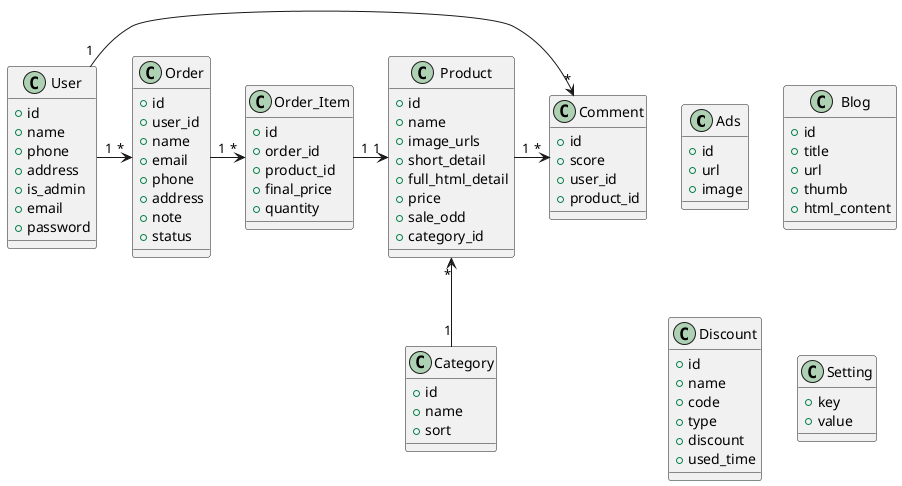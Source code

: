 @startuml
class Ads{
+id
+url
+image
}

class Blog{
+id
+title
+url
+thumb
+html_content
}

class Comment{
+id
+score
+user_id
+product_id
}

class Category{
+id
+name
+sort
}

class Discount{
+id
+name
+code
+type
+discount
+used_time
}

class Order{
+id
+user_id
+name
+email
+phone
+address
+note
+status
}

class Order_Item{
+id
+order_id
+product_id
+final_price
+quantity
}

class Product{
+id
+name
+image_urls
+short_detail
+full_html_detail
+price
+sale_odd
+category_id
}

class Setting{
+key
+value
}

class User{
+id
+name
+phone
+address
+is_admin
+email
+password
}

Category "1" -up-> "*" Product
Product "1" -> "*" Comment
User "1" -> "*" Comment
User "1" -> "*" Order
Order "1" -> "*" Order_Item
Order_Item "1" -> "1" Product




@enduml